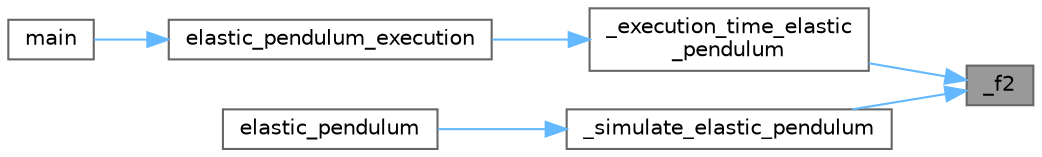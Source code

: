digraph "_f2"
{
 // LATEX_PDF_SIZE
  bgcolor="transparent";
  edge [fontname=Helvetica,fontsize=10,labelfontname=Helvetica,labelfontsize=10];
  node [fontname=Helvetica,fontsize=10,shape=box,height=0.2,width=0.4];
  rankdir="RL";
  Node1 [id="Node000001",label="_f2",height=0.2,width=0.4,color="gray40", fillcolor="grey60", style="filled", fontcolor="black",tooltip=" "];
  Node1 -> Node2 [id="edge1_Node000001_Node000002",dir="back",color="steelblue1",style="solid",tooltip=" "];
  Node2 [id="Node000002",label="_execution_time_elastic\l_pendulum",height=0.2,width=0.4,color="grey40", fillcolor="white", style="filled",URL="$temp2_2oscserial_8c.html#ac311393cc62c94893e6275581419418c",tooltip="This function calculates the execution time of simulating the motion of (elastic pendulum/2D-spring/s..."];
  Node2 -> Node3 [id="edge2_Node000002_Node000003",dir="back",color="steelblue1",style="solid",tooltip=" "];
  Node3 [id="Node000003",label="elastic_pendulum_execution",height=0.2,width=0.4,color="grey40", fillcolor="white", style="filled",URL="$temp2_2physics_8c.html#a3d377a7a75f6ddfd0f2739eeb602789b",tooltip=" "];
  Node3 -> Node4 [id="edge3_Node000003_Node000004",dir="back",color="steelblue1",style="solid",tooltip=" "];
  Node4 [id="Node000004",label="main",height=0.2,width=0.4,color="grey40", fillcolor="white", style="filled",URL="$temp_2main_8c.html#ae66f6b31b5ad750f1fe042a706a4e3d4",tooltip=" "];
  Node1 -> Node5 [id="edge4_Node000001_Node000005",dir="back",color="steelblue1",style="solid",tooltip=" "];
  Node5 [id="Node000005",label="_simulate_elastic_pendulum",height=0.2,width=0.4,color="grey40", fillcolor="white", style="filled",URL="$temp2_2oscserial_8c.html#a94edb6cc518a10f29e2865a14b781cc8",tooltip="This function simulates the motion of (elastic pendulum/2D-spring/spring pendulum) system...."];
  Node5 -> Node6 [id="edge5_Node000005_Node000006",dir="back",color="steelblue1",style="solid",tooltip=" "];
  Node6 [id="Node000006",label="elastic_pendulum",height=0.2,width=0.4,color="grey40", fillcolor="white", style="filled",URL="$temp2_2physics_8c.html#a250a724765894f40cd52f9b24d5fdc0a",tooltip=" "];
}
